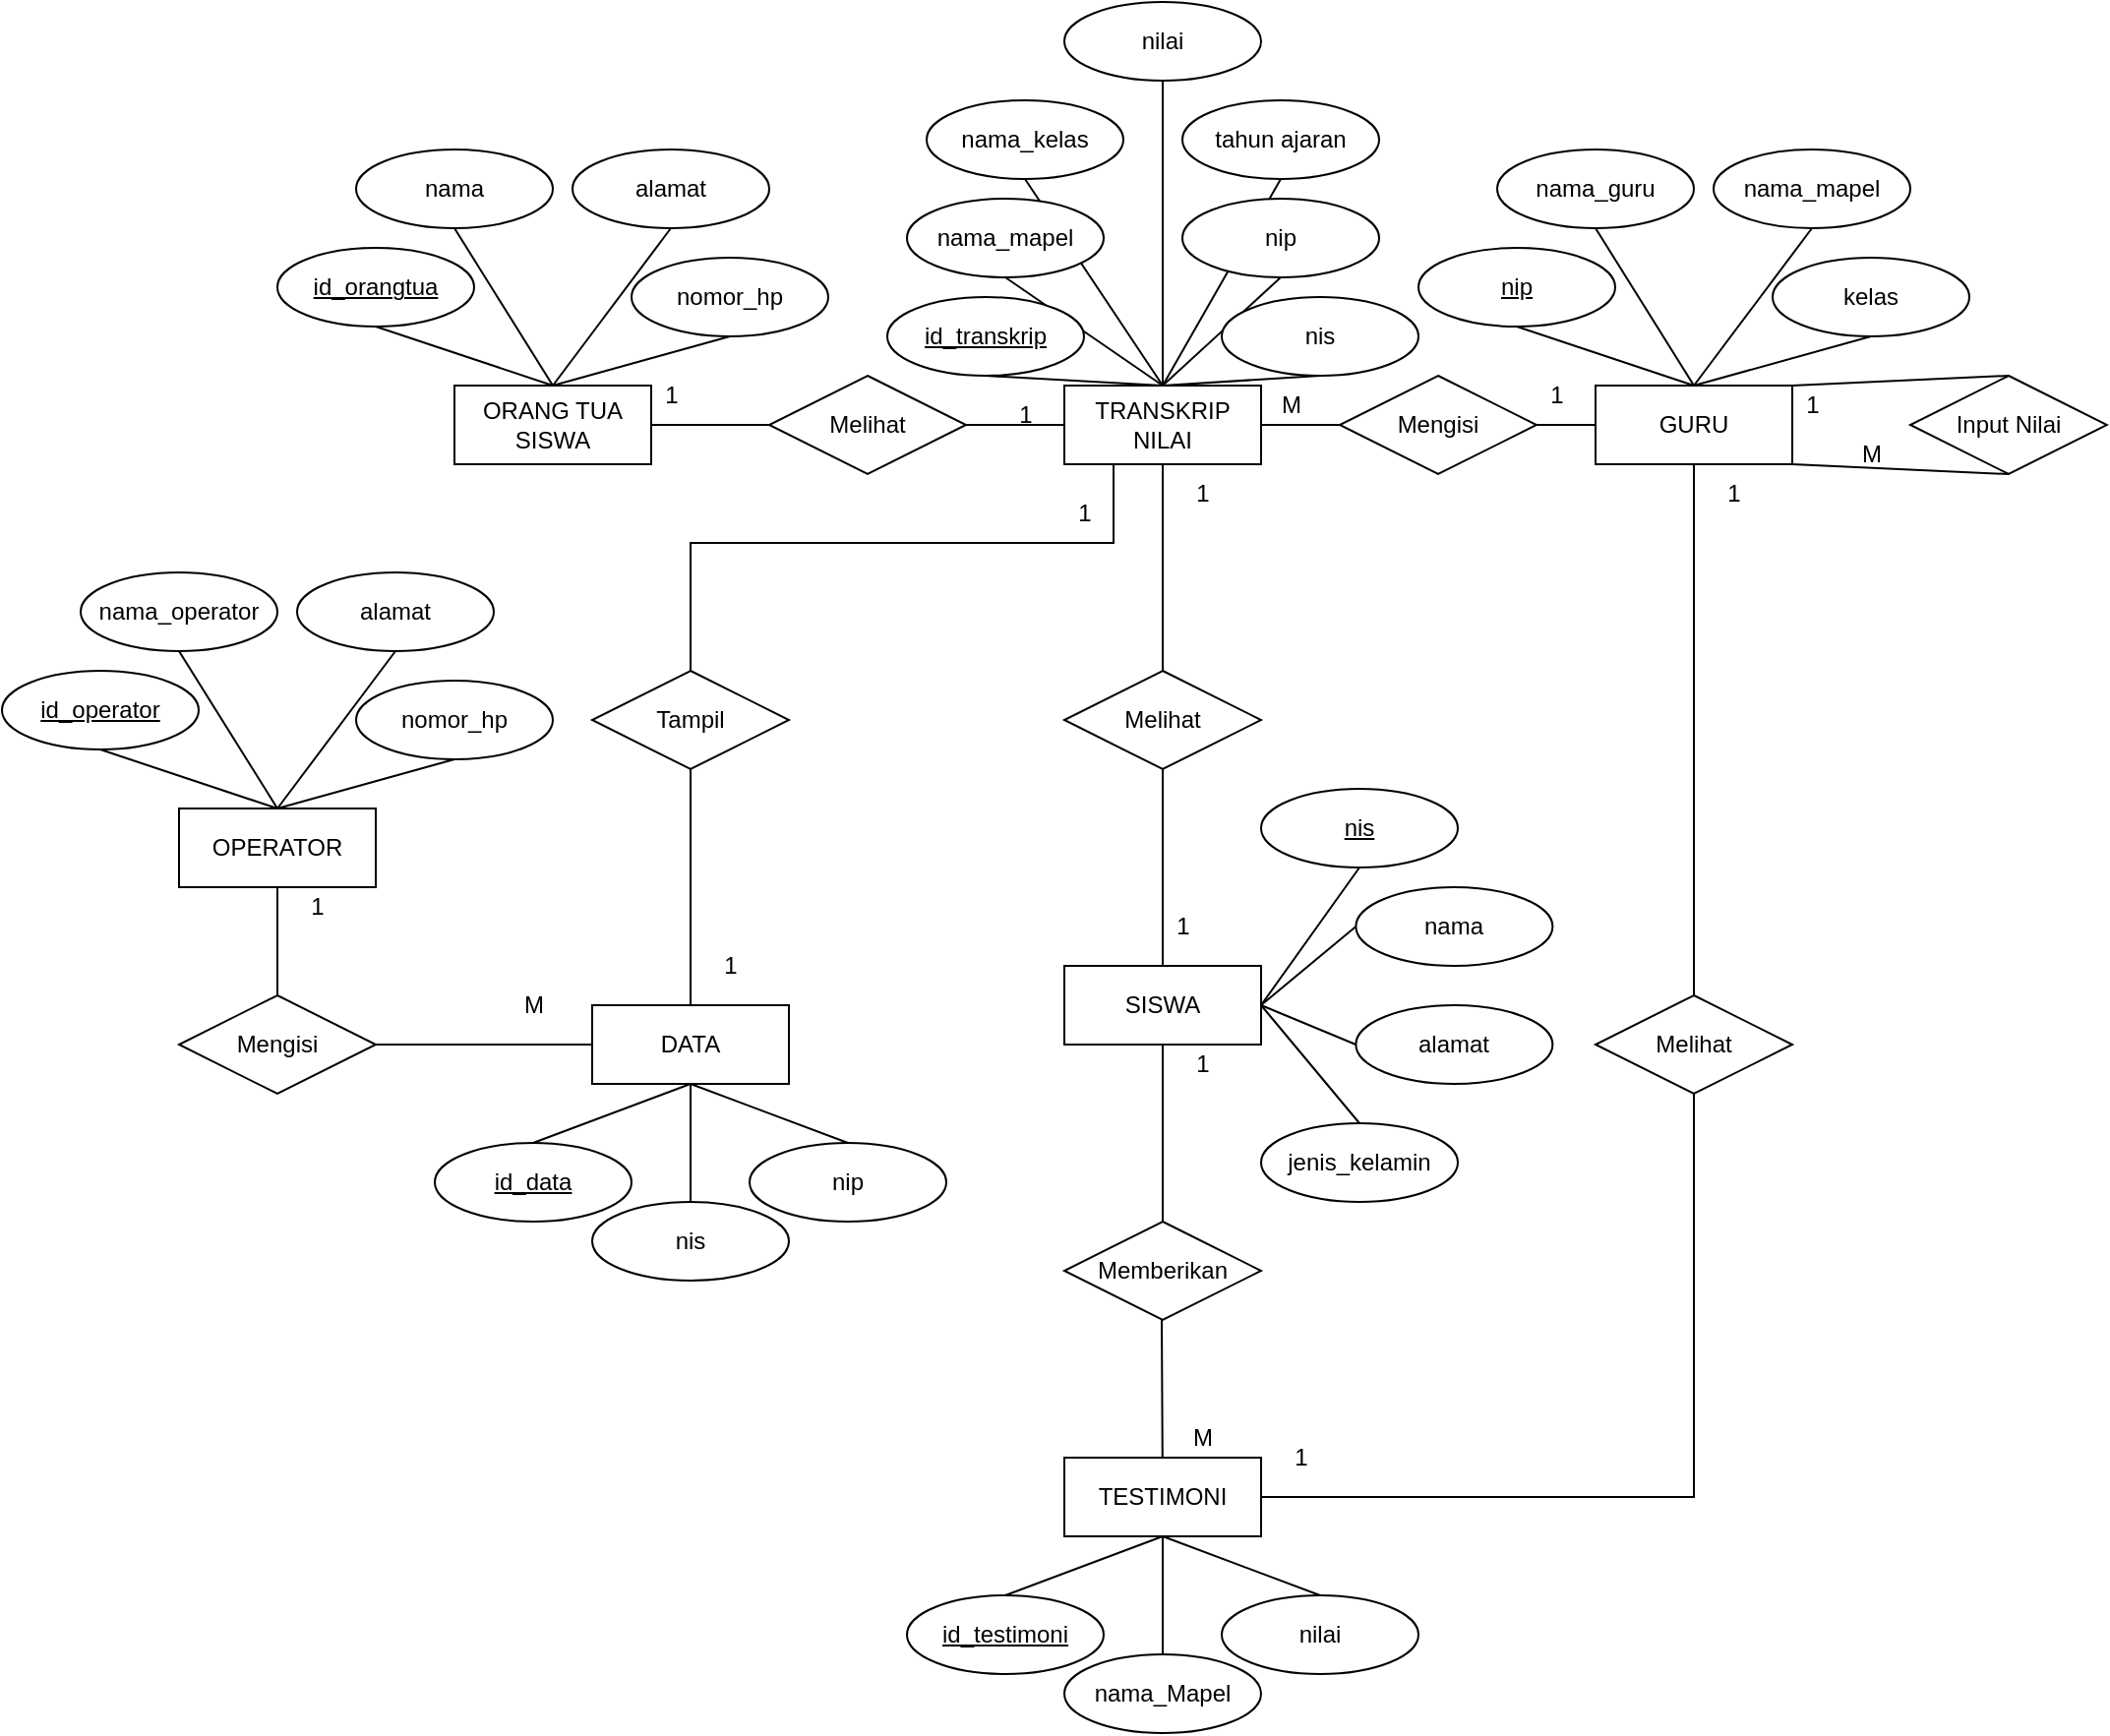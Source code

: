 <mxfile>
    <diagram id="TRvEC_6IXlooYM_nfzmd" name="Page-1">
        <mxGraphModel dx="586" dy="518" grid="1" gridSize="10" guides="1" tooltips="1" connect="1" arrows="1" fold="1" page="1" pageScale="1" pageWidth="850" pageHeight="1100" math="0" shadow="0">
            <root>
                <mxCell id="0"/>
                <mxCell id="1" parent="0"/>
                <mxCell id="2" value="" style="endArrow=none;html=1;exitX=0.5;exitY=0;exitDx=0;exitDy=0;entryX=0.5;entryY=1;entryDx=0;entryDy=0;fontStyle=1" edge="1" parent="1" target="58">
                    <mxGeometry width="50" height="50" relative="1" as="geometry">
                        <mxPoint x="640" y="405.0" as="sourcePoint"/>
                        <mxPoint x="700" y="325" as="targetPoint"/>
                    </mxGeometry>
                </mxCell>
                <mxCell id="3" value="" style="endArrow=none;html=1;exitX=0.5;exitY=0;exitDx=0;exitDy=0;entryX=0.5;entryY=1;entryDx=0;entryDy=0;fontStyle=1" edge="1" parent="1" target="57">
                    <mxGeometry width="50" height="50" relative="1" as="geometry">
                        <mxPoint x="640" y="405.0" as="sourcePoint"/>
                        <mxPoint x="700" y="325" as="targetPoint"/>
                    </mxGeometry>
                </mxCell>
                <mxCell id="4" value="" style="endArrow=none;html=1;entryX=0.5;entryY=1;entryDx=0;entryDy=0;exitX=0.5;exitY=0;exitDx=0;exitDy=0;fontStyle=1" edge="1" parent="1" source="6" target="62">
                    <mxGeometry width="50" height="50" relative="1" as="geometry">
                        <mxPoint x="640" y="403" as="sourcePoint"/>
                        <mxPoint x="810" y="322.5" as="targetPoint"/>
                    </mxGeometry>
                </mxCell>
                <mxCell id="5" value="" style="endArrow=none;html=1;exitX=0.5;exitY=0;exitDx=0;exitDy=0;entryX=0.5;entryY=1;entryDx=0;entryDy=0;fontStyle=1" edge="1" parent="1" target="63">
                    <mxGeometry width="50" height="50" relative="1" as="geometry">
                        <mxPoint x="640" y="405.0" as="sourcePoint"/>
                        <mxPoint x="700" y="325" as="targetPoint"/>
                    </mxGeometry>
                </mxCell>
                <mxCell id="6" value="TRANSKRIP NILAI" style="whiteSpace=wrap;html=1;align=center;" vertex="1" parent="1">
                    <mxGeometry x="590" y="405" width="100" height="40" as="geometry"/>
                </mxCell>
                <mxCell id="7" value="ORANG TUA SISWA" style="whiteSpace=wrap;html=1;align=center;" vertex="1" parent="1">
                    <mxGeometry x="280" y="405" width="100" height="40" as="geometry"/>
                </mxCell>
                <mxCell id="8" value="OPERATOR" style="whiteSpace=wrap;html=1;align=center;" vertex="1" parent="1">
                    <mxGeometry x="140" y="620" width="100" height="40" as="geometry"/>
                </mxCell>
                <mxCell id="9" value="GURU" style="whiteSpace=wrap;html=1;align=center;" vertex="1" parent="1">
                    <mxGeometry x="860" y="405" width="100" height="40" as="geometry"/>
                </mxCell>
                <mxCell id="10" value="DATA" style="whiteSpace=wrap;html=1;align=center;" vertex="1" parent="1">
                    <mxGeometry x="350" y="720" width="100" height="40" as="geometry"/>
                </mxCell>
                <mxCell id="11" value="SISWA" style="whiteSpace=wrap;html=1;align=center;" vertex="1" parent="1">
                    <mxGeometry x="590" y="700" width="100" height="40" as="geometry"/>
                </mxCell>
                <mxCell id="12" value="TESTIMONI" style="whiteSpace=wrap;html=1;align=center;" vertex="1" parent="1">
                    <mxGeometry x="590" y="950" width="100" height="40" as="geometry"/>
                </mxCell>
                <mxCell id="13" value="Melihat" style="shape=rhombus;perimeter=rhombusPerimeter;whiteSpace=wrap;html=1;align=center;" vertex="1" parent="1">
                    <mxGeometry x="860" y="715" width="100" height="50" as="geometry"/>
                </mxCell>
                <mxCell id="14" value="" style="endArrow=none;html=1;rounded=0;exitX=1;exitY=0.5;exitDx=0;exitDy=0;entryX=0.5;entryY=1;entryDx=0;entryDy=0;" edge="1" parent="1" source="12" target="13">
                    <mxGeometry relative="1" as="geometry">
                        <mxPoint x="700" y="810" as="sourcePoint"/>
                        <mxPoint x="860" y="810" as="targetPoint"/>
                        <Array as="points">
                            <mxPoint x="910" y="970"/>
                        </Array>
                    </mxGeometry>
                </mxCell>
                <mxCell id="15" value="" style="endArrow=none;html=1;rounded=0;entryX=0.5;entryY=1;entryDx=0;entryDy=0;exitX=0.5;exitY=0;exitDx=0;exitDy=0;" edge="1" parent="1" source="13" target="9">
                    <mxGeometry relative="1" as="geometry">
                        <mxPoint x="910" y="710" as="sourcePoint"/>
                        <mxPoint x="860" y="810" as="targetPoint"/>
                        <Array as="points"/>
                    </mxGeometry>
                </mxCell>
                <mxCell id="16" value="Memberikan" style="shape=rhombus;perimeter=rhombusPerimeter;whiteSpace=wrap;html=1;align=center;" vertex="1" parent="1">
                    <mxGeometry x="590" y="830" width="100" height="50" as="geometry"/>
                </mxCell>
                <mxCell id="17" value="" style="endArrow=none;html=1;rounded=0;exitX=0.5;exitY=1;exitDx=0;exitDy=0;entryX=0.5;entryY=0;entryDx=0;entryDy=0;" edge="1" parent="1" source="11" target="16">
                    <mxGeometry relative="1" as="geometry">
                        <mxPoint x="680" y="710" as="sourcePoint"/>
                        <mxPoint x="840" y="710" as="targetPoint"/>
                    </mxGeometry>
                </mxCell>
                <mxCell id="18" value="" style="endArrow=none;html=1;rounded=0;exitX=0.5;exitY=1;exitDx=0;exitDy=0;" edge="1" parent="1" target="12">
                    <mxGeometry relative="1" as="geometry">
                        <mxPoint x="639.5" y="880" as="sourcePoint"/>
                        <mxPoint x="639" y="900" as="targetPoint"/>
                    </mxGeometry>
                </mxCell>
                <mxCell id="19" value="Melihat" style="shape=rhombus;perimeter=rhombusPerimeter;whiteSpace=wrap;html=1;align=center;" vertex="1" parent="1">
                    <mxGeometry x="590" y="550" width="100" height="50" as="geometry"/>
                </mxCell>
                <mxCell id="20" value="Tampil" style="shape=rhombus;perimeter=rhombusPerimeter;whiteSpace=wrap;html=1;align=center;" vertex="1" parent="1">
                    <mxGeometry x="350" y="550" width="100" height="50" as="geometry"/>
                </mxCell>
                <mxCell id="21" value="Mengisi" style="shape=rhombus;perimeter=rhombusPerimeter;whiteSpace=wrap;html=1;align=center;" vertex="1" parent="1">
                    <mxGeometry x="140" y="715" width="100" height="50" as="geometry"/>
                </mxCell>
                <mxCell id="22" value="Melihat" style="shape=rhombus;perimeter=rhombusPerimeter;whiteSpace=wrap;html=1;align=center;" vertex="1" parent="1">
                    <mxGeometry x="440" y="400" width="100" height="50" as="geometry"/>
                </mxCell>
                <mxCell id="23" value="Mengisi" style="shape=rhombus;perimeter=rhombusPerimeter;whiteSpace=wrap;html=1;align=center;" vertex="1" parent="1">
                    <mxGeometry x="730" y="400" width="100" height="50" as="geometry"/>
                </mxCell>
                <mxCell id="24" value="" style="endArrow=none;html=1;rounded=0;exitX=0.5;exitY=1;exitDx=0;exitDy=0;entryX=0.5;entryY=0;entryDx=0;entryDy=0;" edge="1" parent="1" source="8" target="21">
                    <mxGeometry relative="1" as="geometry">
                        <mxPoint x="310" y="650" as="sourcePoint"/>
                        <mxPoint x="470" y="650" as="targetPoint"/>
                    </mxGeometry>
                </mxCell>
                <mxCell id="25" value="" style="endArrow=none;html=1;rounded=0;exitX=0;exitY=0.5;exitDx=0;exitDy=0;entryX=1;entryY=0.5;entryDx=0;entryDy=0;" edge="1" parent="1" source="10" target="21">
                    <mxGeometry relative="1" as="geometry">
                        <mxPoint x="220" y="650" as="sourcePoint"/>
                        <mxPoint x="380" y="650" as="targetPoint"/>
                    </mxGeometry>
                </mxCell>
                <mxCell id="26" value="" style="endArrow=none;html=1;rounded=0;exitX=0.5;exitY=1;exitDx=0;exitDy=0;entryX=0.5;entryY=0;entryDx=0;entryDy=0;" edge="1" parent="1" source="20" target="10">
                    <mxGeometry relative="1" as="geometry">
                        <mxPoint x="220" y="650" as="sourcePoint"/>
                        <mxPoint x="360" y="710" as="targetPoint"/>
                        <Array as="points">
                            <mxPoint x="400" y="690"/>
                        </Array>
                    </mxGeometry>
                </mxCell>
                <mxCell id="27" value="" style="endArrow=none;html=1;rounded=0;exitX=0.5;exitY=0;exitDx=0;exitDy=0;entryX=0.25;entryY=1;entryDx=0;entryDy=0;" edge="1" parent="1" source="20" target="6">
                    <mxGeometry relative="1" as="geometry">
                        <mxPoint x="220" y="545" as="sourcePoint"/>
                        <mxPoint x="380" y="545" as="targetPoint"/>
                        <Array as="points">
                            <mxPoint x="400" y="485"/>
                            <mxPoint x="615" y="485"/>
                        </Array>
                    </mxGeometry>
                </mxCell>
                <mxCell id="28" value="" style="endArrow=none;html=1;rounded=0;exitX=0.5;exitY=0;exitDx=0;exitDy=0;" edge="1" parent="1" source="11" target="19">
                    <mxGeometry relative="1" as="geometry">
                        <mxPoint x="620" y="690" as="sourcePoint"/>
                        <mxPoint x="840" y="710" as="targetPoint"/>
                    </mxGeometry>
                </mxCell>
                <mxCell id="29" value="" style="endArrow=none;html=1;rounded=0;entryX=0.5;entryY=0;entryDx=0;entryDy=0;" edge="1" parent="1" source="6" target="19">
                    <mxGeometry relative="1" as="geometry">
                        <mxPoint x="620" y="585" as="sourcePoint"/>
                        <mxPoint x="840" y="605" as="targetPoint"/>
                    </mxGeometry>
                </mxCell>
                <mxCell id="30" value="" style="endArrow=none;html=1;rounded=0;entryX=1;entryY=0.5;entryDx=0;entryDy=0;exitX=0;exitY=0.5;exitDx=0;exitDy=0;" edge="1" parent="1" source="6" target="22">
                    <mxGeometry relative="1" as="geometry">
                        <mxPoint x="540" y="385" as="sourcePoint"/>
                        <mxPoint x="840" y="605" as="targetPoint"/>
                    </mxGeometry>
                </mxCell>
                <mxCell id="31" value="" style="endArrow=none;html=1;rounded=0;exitX=1;exitY=0.5;exitDx=0;exitDy=0;entryX=0;entryY=0.5;entryDx=0;entryDy=0;" edge="1" parent="1" source="7" target="22">
                    <mxGeometry relative="1" as="geometry">
                        <mxPoint x="620" y="585" as="sourcePoint"/>
                        <mxPoint x="420" y="405" as="targetPoint"/>
                    </mxGeometry>
                </mxCell>
                <mxCell id="32" value="" style="endArrow=none;html=1;rounded=0;entryX=0;entryY=0.5;entryDx=0;entryDy=0;exitX=1;exitY=0.5;exitDx=0;exitDy=0;" edge="1" parent="1" source="6" target="23">
                    <mxGeometry relative="1" as="geometry">
                        <mxPoint x="690" y="365" as="sourcePoint"/>
                        <mxPoint x="840" y="605" as="targetPoint"/>
                    </mxGeometry>
                </mxCell>
                <mxCell id="33" value="" style="endArrow=none;html=1;rounded=0;exitX=0;exitY=0.5;exitDx=0;exitDy=0;entryX=1;entryY=0.5;entryDx=0;entryDy=0;" edge="1" parent="1" source="9" target="23">
                    <mxGeometry relative="1" as="geometry">
                        <mxPoint x="690" y="425" as="sourcePoint"/>
                        <mxPoint x="790" y="365" as="targetPoint"/>
                    </mxGeometry>
                </mxCell>
                <mxCell id="34" value="&lt;u&gt;id_operator&lt;/u&gt;" style="ellipse;whiteSpace=wrap;html=1;align=center;" vertex="1" parent="1">
                    <mxGeometry x="50" y="550" width="100" height="40" as="geometry"/>
                </mxCell>
                <mxCell id="35" value="nama_operator" style="ellipse;whiteSpace=wrap;html=1;align=center;fontStyle=0" vertex="1" parent="1">
                    <mxGeometry x="90" y="500" width="100" height="40" as="geometry"/>
                </mxCell>
                <mxCell id="36" value="alamat" style="ellipse;whiteSpace=wrap;html=1;align=center;fontStyle=0" vertex="1" parent="1">
                    <mxGeometry x="200" y="500" width="100" height="40" as="geometry"/>
                </mxCell>
                <mxCell id="37" value="nomor_hp" style="ellipse;whiteSpace=wrap;html=1;align=center;fontStyle=0" vertex="1" parent="1">
                    <mxGeometry x="230" y="555" width="100" height="40" as="geometry"/>
                </mxCell>
                <mxCell id="38" value="" style="endArrow=none;html=1;exitX=0.5;exitY=0;exitDx=0;exitDy=0;entryX=0.5;entryY=1;entryDx=0;entryDy=0;" edge="1" parent="1" source="8" target="34">
                    <mxGeometry width="50" height="50" relative="1" as="geometry">
                        <mxPoint x="200" y="590" as="sourcePoint"/>
                        <mxPoint x="250" y="540" as="targetPoint"/>
                    </mxGeometry>
                </mxCell>
                <mxCell id="39" value="" style="endArrow=none;html=1;exitX=0.5;exitY=0;exitDx=0;exitDy=0;entryX=0.5;entryY=1;entryDx=0;entryDy=0;" edge="1" parent="1" source="8" target="36">
                    <mxGeometry width="50" height="50" relative="1" as="geometry">
                        <mxPoint x="200" y="590" as="sourcePoint"/>
                        <mxPoint x="250" y="540" as="targetPoint"/>
                    </mxGeometry>
                </mxCell>
                <mxCell id="40" value="" style="endArrow=none;html=1;exitX=0.5;exitY=0;exitDx=0;exitDy=0;entryX=0.5;entryY=1;entryDx=0;entryDy=0;" edge="1" parent="1" source="8" target="35">
                    <mxGeometry width="50" height="50" relative="1" as="geometry">
                        <mxPoint x="200" y="590" as="sourcePoint"/>
                        <mxPoint x="250" y="540" as="targetPoint"/>
                    </mxGeometry>
                </mxCell>
                <mxCell id="41" value="" style="endArrow=none;html=1;exitX=0.5;exitY=0;exitDx=0;exitDy=0;entryX=0.5;entryY=1;entryDx=0;entryDy=0;" edge="1" parent="1" source="8" target="37">
                    <mxGeometry width="50" height="50" relative="1" as="geometry">
                        <mxPoint x="200" y="590" as="sourcePoint"/>
                        <mxPoint x="250" y="540" as="targetPoint"/>
                    </mxGeometry>
                </mxCell>
                <mxCell id="42" value="&lt;u&gt;id_data&lt;/u&gt;" style="ellipse;whiteSpace=wrap;html=1;align=center;" vertex="1" parent="1">
                    <mxGeometry x="270" y="790" width="100" height="40" as="geometry"/>
                </mxCell>
                <mxCell id="43" value="nis" style="ellipse;whiteSpace=wrap;html=1;align=center;fontStyle=0" vertex="1" parent="1">
                    <mxGeometry x="350" y="820" width="100" height="40" as="geometry"/>
                </mxCell>
                <mxCell id="44" value="nip" style="ellipse;whiteSpace=wrap;html=1;align=center;fontStyle=0" vertex="1" parent="1">
                    <mxGeometry x="430" y="790" width="100" height="40" as="geometry"/>
                </mxCell>
                <mxCell id="45" value="" style="endArrow=none;html=1;entryX=0.5;entryY=0;entryDx=0;entryDy=0;exitX=0.5;exitY=1;exitDx=0;exitDy=0;" edge="1" parent="1" source="10" target="43">
                    <mxGeometry width="50" height="50" relative="1" as="geometry">
                        <mxPoint x="430" y="740" as="sourcePoint"/>
                        <mxPoint x="480" y="690" as="targetPoint"/>
                    </mxGeometry>
                </mxCell>
                <mxCell id="46" value="" style="endArrow=none;html=1;entryX=0.5;entryY=0;entryDx=0;entryDy=0;exitX=0.5;exitY=1;exitDx=0;exitDy=0;" edge="1" parent="1" source="10" target="42">
                    <mxGeometry width="50" height="50" relative="1" as="geometry">
                        <mxPoint x="430" y="740" as="sourcePoint"/>
                        <mxPoint x="480" y="690" as="targetPoint"/>
                    </mxGeometry>
                </mxCell>
                <mxCell id="47" value="" style="endArrow=none;html=1;entryX=0.5;entryY=0;entryDx=0;entryDy=0;exitX=0.5;exitY=1;exitDx=0;exitDy=0;" edge="1" parent="1" source="10" target="44">
                    <mxGeometry width="50" height="50" relative="1" as="geometry">
                        <mxPoint x="430" y="740" as="sourcePoint"/>
                        <mxPoint x="480" y="690" as="targetPoint"/>
                    </mxGeometry>
                </mxCell>
                <mxCell id="48" value="&lt;u&gt;id_orangtua&lt;/u&gt;" style="ellipse;whiteSpace=wrap;html=1;align=center;" vertex="1" parent="1">
                    <mxGeometry x="190" y="335" width="100" height="40" as="geometry"/>
                </mxCell>
                <mxCell id="49" value="nama" style="ellipse;whiteSpace=wrap;html=1;align=center;fontStyle=0" vertex="1" parent="1">
                    <mxGeometry x="230" y="285" width="100" height="40" as="geometry"/>
                </mxCell>
                <mxCell id="50" value="alamat" style="ellipse;whiteSpace=wrap;html=1;align=center;fontStyle=0" vertex="1" parent="1">
                    <mxGeometry x="340" y="285" width="100" height="40" as="geometry"/>
                </mxCell>
                <mxCell id="51" value="nomor_hp" style="ellipse;whiteSpace=wrap;html=1;align=center;fontStyle=0" vertex="1" parent="1">
                    <mxGeometry x="370" y="340" width="100" height="40" as="geometry"/>
                </mxCell>
                <mxCell id="52" value="" style="endArrow=none;html=1;exitX=0.5;exitY=0;exitDx=0;exitDy=0;entryX=0.5;entryY=1;entryDx=0;entryDy=0;" edge="1" parent="1" target="48">
                    <mxGeometry width="50" height="50" relative="1" as="geometry">
                        <mxPoint x="330" y="405.0" as="sourcePoint"/>
                        <mxPoint x="390" y="325" as="targetPoint"/>
                    </mxGeometry>
                </mxCell>
                <mxCell id="53" value="" style="endArrow=none;html=1;exitX=0.5;exitY=0;exitDx=0;exitDy=0;entryX=0.5;entryY=1;entryDx=0;entryDy=0;" edge="1" parent="1" target="50">
                    <mxGeometry width="50" height="50" relative="1" as="geometry">
                        <mxPoint x="330" y="405.0" as="sourcePoint"/>
                        <mxPoint x="390" y="325" as="targetPoint"/>
                    </mxGeometry>
                </mxCell>
                <mxCell id="54" value="" style="endArrow=none;html=1;exitX=0.5;exitY=0;exitDx=0;exitDy=0;entryX=0.5;entryY=1;entryDx=0;entryDy=0;" edge="1" parent="1" target="49">
                    <mxGeometry width="50" height="50" relative="1" as="geometry">
                        <mxPoint x="330" y="405.0" as="sourcePoint"/>
                        <mxPoint x="390" y="325" as="targetPoint"/>
                    </mxGeometry>
                </mxCell>
                <mxCell id="55" value="" style="endArrow=none;html=1;exitX=0.5;exitY=0;exitDx=0;exitDy=0;entryX=0.5;entryY=1;entryDx=0;entryDy=0;" edge="1" parent="1" target="51">
                    <mxGeometry width="50" height="50" relative="1" as="geometry">
                        <mxPoint x="330" y="405.0" as="sourcePoint"/>
                        <mxPoint x="390" y="325" as="targetPoint"/>
                    </mxGeometry>
                </mxCell>
                <mxCell id="56" value="&lt;u&gt;id_transkrip&lt;/u&gt;" style="ellipse;whiteSpace=wrap;html=1;align=center;" vertex="1" parent="1">
                    <mxGeometry x="500" y="360" width="100" height="40" as="geometry"/>
                </mxCell>
                <mxCell id="57" value="nama_mapel" style="ellipse;whiteSpace=wrap;html=1;align=center;fontStyle=0" vertex="1" parent="1">
                    <mxGeometry x="510" y="310" width="100" height="40" as="geometry"/>
                </mxCell>
                <mxCell id="58" value="nama_kelas" style="ellipse;whiteSpace=wrap;html=1;align=center;fontStyle=0" vertex="1" parent="1">
                    <mxGeometry x="520" y="260" width="100" height="40" as="geometry"/>
                </mxCell>
                <mxCell id="59" value="nis" style="ellipse;whiteSpace=wrap;html=1;align=center;fontStyle=0" vertex="1" parent="1">
                    <mxGeometry x="670" y="360" width="100" height="40" as="geometry"/>
                </mxCell>
                <mxCell id="60" value="" style="endArrow=none;html=1;exitX=0.5;exitY=0;exitDx=0;exitDy=0;entryX=0.5;entryY=1;entryDx=0;entryDy=0;" edge="1" parent="1" target="56">
                    <mxGeometry width="50" height="50" relative="1" as="geometry">
                        <mxPoint x="640" y="405.0" as="sourcePoint"/>
                        <mxPoint x="700" y="325" as="targetPoint"/>
                    </mxGeometry>
                </mxCell>
                <mxCell id="61" value="" style="endArrow=none;html=1;exitX=0.5;exitY=0;exitDx=0;exitDy=0;entryX=0.5;entryY=1;entryDx=0;entryDy=0;" edge="1" parent="1" target="59">
                    <mxGeometry width="50" height="50" relative="1" as="geometry">
                        <mxPoint x="640" y="405.0" as="sourcePoint"/>
                        <mxPoint x="700" y="325" as="targetPoint"/>
                    </mxGeometry>
                </mxCell>
                <mxCell id="62" value="nip" style="ellipse;whiteSpace=wrap;html=1;align=center;fontStyle=0" vertex="1" parent="1">
                    <mxGeometry x="650" y="310" width="100" height="40" as="geometry"/>
                </mxCell>
                <mxCell id="63" value="tahun ajaran" style="ellipse;whiteSpace=wrap;html=1;align=center;fontStyle=0" vertex="1" parent="1">
                    <mxGeometry x="650" y="260" width="100" height="40" as="geometry"/>
                </mxCell>
                <mxCell id="64" value="nilai" style="ellipse;whiteSpace=wrap;html=1;align=center;fontStyle=0" vertex="1" parent="1">
                    <mxGeometry x="590" y="210" width="100" height="40" as="geometry"/>
                </mxCell>
                <mxCell id="65" value="" style="endArrow=none;html=1;exitX=0.5;exitY=0;exitDx=0;exitDy=0;entryX=0.5;entryY=1;entryDx=0;entryDy=0;fontStyle=1" edge="1" parent="1" target="64">
                    <mxGeometry width="50" height="50" relative="1" as="geometry">
                        <mxPoint x="640" y="405.0" as="sourcePoint"/>
                        <mxPoint x="700" y="325" as="targetPoint"/>
                    </mxGeometry>
                </mxCell>
                <mxCell id="66" value="&lt;u&gt;nip&lt;/u&gt;" style="ellipse;whiteSpace=wrap;html=1;align=center;" vertex="1" parent="1">
                    <mxGeometry x="770" y="335" width="100" height="40" as="geometry"/>
                </mxCell>
                <mxCell id="67" value="nama_guru" style="ellipse;whiteSpace=wrap;html=1;align=center;fontStyle=0" vertex="1" parent="1">
                    <mxGeometry x="810" y="285" width="100" height="40" as="geometry"/>
                </mxCell>
                <mxCell id="68" value="nama_mapel" style="ellipse;whiteSpace=wrap;html=1;align=center;fontStyle=0" vertex="1" parent="1">
                    <mxGeometry x="920" y="285" width="100" height="40" as="geometry"/>
                </mxCell>
                <mxCell id="69" value="kelas" style="ellipse;whiteSpace=wrap;html=1;align=center;fontStyle=0" vertex="1" parent="1">
                    <mxGeometry x="950" y="340" width="100" height="40" as="geometry"/>
                </mxCell>
                <mxCell id="70" value="" style="endArrow=none;html=1;exitX=0.5;exitY=0;exitDx=0;exitDy=0;entryX=0.5;entryY=1;entryDx=0;entryDy=0;" edge="1" parent="1" target="66">
                    <mxGeometry width="50" height="50" relative="1" as="geometry">
                        <mxPoint x="910" y="405.0" as="sourcePoint"/>
                        <mxPoint x="970" y="325" as="targetPoint"/>
                    </mxGeometry>
                </mxCell>
                <mxCell id="71" value="" style="endArrow=none;html=1;exitX=0.5;exitY=0;exitDx=0;exitDy=0;entryX=0.5;entryY=1;entryDx=0;entryDy=0;" edge="1" parent="1" target="68">
                    <mxGeometry width="50" height="50" relative="1" as="geometry">
                        <mxPoint x="910" y="405.0" as="sourcePoint"/>
                        <mxPoint x="970" y="325" as="targetPoint"/>
                    </mxGeometry>
                </mxCell>
                <mxCell id="72" value="" style="endArrow=none;html=1;exitX=0.5;exitY=0;exitDx=0;exitDy=0;entryX=0.5;entryY=1;entryDx=0;entryDy=0;" edge="1" parent="1" target="67">
                    <mxGeometry width="50" height="50" relative="1" as="geometry">
                        <mxPoint x="910" y="405.0" as="sourcePoint"/>
                        <mxPoint x="970" y="325" as="targetPoint"/>
                    </mxGeometry>
                </mxCell>
                <mxCell id="73" value="" style="endArrow=none;html=1;exitX=0.5;exitY=0;exitDx=0;exitDy=0;entryX=0.5;entryY=1;entryDx=0;entryDy=0;" edge="1" parent="1" target="69">
                    <mxGeometry width="50" height="50" relative="1" as="geometry">
                        <mxPoint x="910" y="405.0" as="sourcePoint"/>
                        <mxPoint x="970" y="325" as="targetPoint"/>
                    </mxGeometry>
                </mxCell>
                <mxCell id="74" value="Input Nilai" style="shape=rhombus;perimeter=rhombusPerimeter;whiteSpace=wrap;html=1;align=center;" vertex="1" parent="1">
                    <mxGeometry x="1020" y="400" width="100" height="50" as="geometry"/>
                </mxCell>
                <mxCell id="75" value="" style="endArrow=none;html=1;entryX=0.5;entryY=0;entryDx=0;entryDy=0;" edge="1" parent="1" target="74">
                    <mxGeometry width="50" height="50" relative="1" as="geometry">
                        <mxPoint x="960" y="405.0" as="sourcePoint"/>
                        <mxPoint x="970" y="325" as="targetPoint"/>
                    </mxGeometry>
                </mxCell>
                <mxCell id="76" value="" style="endArrow=none;html=1;entryX=0.5;entryY=1;entryDx=0;entryDy=0;exitX=1;exitY=1;exitDx=0;exitDy=0;" edge="1" parent="1" source="9" target="74">
                    <mxGeometry width="50" height="50" relative="1" as="geometry">
                        <mxPoint x="960" y="405" as="sourcePoint"/>
                        <mxPoint x="970" y="325" as="targetPoint"/>
                    </mxGeometry>
                </mxCell>
                <mxCell id="77" value="&lt;u&gt;id_testimoni&lt;/u&gt;" style="ellipse;whiteSpace=wrap;html=1;align=center;" vertex="1" parent="1">
                    <mxGeometry x="510" y="1020" width="100" height="40" as="geometry"/>
                </mxCell>
                <mxCell id="78" value="nama_Mapel" style="ellipse;whiteSpace=wrap;html=1;align=center;fontStyle=0" vertex="1" parent="1">
                    <mxGeometry x="590" y="1050" width="100" height="40" as="geometry"/>
                </mxCell>
                <mxCell id="79" value="nilai" style="ellipse;whiteSpace=wrap;html=1;align=center;fontStyle=0" vertex="1" parent="1">
                    <mxGeometry x="670" y="1020" width="100" height="40" as="geometry"/>
                </mxCell>
                <mxCell id="80" value="" style="endArrow=none;html=1;entryX=0.5;entryY=0;entryDx=0;entryDy=0;exitX=0.5;exitY=1;exitDx=0;exitDy=0;" edge="1" parent="1" target="78">
                    <mxGeometry width="50" height="50" relative="1" as="geometry">
                        <mxPoint x="640" y="990" as="sourcePoint"/>
                        <mxPoint x="720" y="920" as="targetPoint"/>
                    </mxGeometry>
                </mxCell>
                <mxCell id="81" value="" style="endArrow=none;html=1;entryX=0.5;entryY=0;entryDx=0;entryDy=0;exitX=0.5;exitY=1;exitDx=0;exitDy=0;" edge="1" parent="1" target="77">
                    <mxGeometry width="50" height="50" relative="1" as="geometry">
                        <mxPoint x="640" y="990" as="sourcePoint"/>
                        <mxPoint x="720" y="920" as="targetPoint"/>
                    </mxGeometry>
                </mxCell>
                <mxCell id="82" value="" style="endArrow=none;html=1;entryX=0.5;entryY=0;entryDx=0;entryDy=0;exitX=0.5;exitY=1;exitDx=0;exitDy=0;" edge="1" parent="1" target="79">
                    <mxGeometry width="50" height="50" relative="1" as="geometry">
                        <mxPoint x="640" y="990" as="sourcePoint"/>
                        <mxPoint x="720" y="920" as="targetPoint"/>
                    </mxGeometry>
                </mxCell>
                <mxCell id="83" value="alamat" style="ellipse;whiteSpace=wrap;html=1;align=center;fontStyle=0" vertex="1" parent="1">
                    <mxGeometry x="738.19" y="720" width="100" height="40" as="geometry"/>
                </mxCell>
                <mxCell id="84" value="&lt;u&gt;nis&lt;/u&gt;" style="ellipse;whiteSpace=wrap;html=1;align=center;" vertex="1" parent="1">
                    <mxGeometry x="690" y="610" width="100" height="40" as="geometry"/>
                </mxCell>
                <mxCell id="85" value="jenis_kelamin" style="ellipse;whiteSpace=wrap;html=1;align=center;fontStyle=0" vertex="1" parent="1">
                    <mxGeometry x="690" y="780" width="100" height="40" as="geometry"/>
                </mxCell>
                <mxCell id="86" value="nama" style="ellipse;whiteSpace=wrap;html=1;align=center;fontStyle=0" vertex="1" parent="1">
                    <mxGeometry x="738.19" y="660" width="100" height="40" as="geometry"/>
                </mxCell>
                <mxCell id="87" value="" style="endArrow=none;html=1;exitX=1;exitY=0.5;exitDx=0;exitDy=0;entryX=0.5;entryY=1;entryDx=0;entryDy=0;fontStyle=1" edge="1" parent="1" source="11" target="84">
                    <mxGeometry width="50" height="50" relative="1" as="geometry">
                        <mxPoint x="690" y="725" as="sourcePoint"/>
                        <mxPoint x="750" y="620" as="targetPoint"/>
                    </mxGeometry>
                </mxCell>
                <mxCell id="88" value="" style="endArrow=none;html=1;exitX=1;exitY=0.5;exitDx=0;exitDy=0;entryX=0;entryY=0.5;entryDx=0;entryDy=0;fontStyle=1" edge="1" parent="1" source="11" target="86">
                    <mxGeometry width="50" height="50" relative="1" as="geometry">
                        <mxPoint x="690" y="725" as="sourcePoint"/>
                        <mxPoint x="750" y="620" as="targetPoint"/>
                    </mxGeometry>
                </mxCell>
                <mxCell id="89" value="" style="endArrow=none;html=1;exitX=1;exitY=0.5;exitDx=0;exitDy=0;entryX=0;entryY=0.5;entryDx=0;entryDy=0;fontStyle=1" edge="1" parent="1" source="11" target="83">
                    <mxGeometry width="50" height="50" relative="1" as="geometry">
                        <mxPoint x="690" y="725" as="sourcePoint"/>
                        <mxPoint x="750" y="620" as="targetPoint"/>
                    </mxGeometry>
                </mxCell>
                <mxCell id="90" value="" style="endArrow=none;html=1;exitX=1;exitY=0.5;exitDx=0;exitDy=0;entryX=0.5;entryY=0;entryDx=0;entryDy=0;fontStyle=1" edge="1" parent="1" source="11" target="85">
                    <mxGeometry width="50" height="50" relative="1" as="geometry">
                        <mxPoint x="690" y="725" as="sourcePoint"/>
                        <mxPoint x="750" y="620" as="targetPoint"/>
                    </mxGeometry>
                </mxCell>
                <mxCell id="91" value="1" style="text;html=1;align=center;verticalAlign=middle;resizable=0;points=[];autosize=1;strokeColor=none;" vertex="1" parent="1">
                    <mxGeometry x="380" y="400" width="20" height="20" as="geometry"/>
                </mxCell>
                <mxCell id="92" value="1" style="text;html=1;align=center;verticalAlign=middle;resizable=0;points=[];autosize=1;strokeColor=none;" vertex="1" parent="1">
                    <mxGeometry x="560" y="410" width="20" height="20" as="geometry"/>
                </mxCell>
                <mxCell id="93" value="1" style="text;html=1;align=center;verticalAlign=middle;resizable=0;points=[];autosize=1;strokeColor=none;" vertex="1" parent="1">
                    <mxGeometry x="590" y="460" width="20" height="20" as="geometry"/>
                </mxCell>
                <mxCell id="94" value="1" style="text;html=1;align=center;verticalAlign=middle;resizable=0;points=[];autosize=1;strokeColor=none;" vertex="1" parent="1">
                    <mxGeometry x="650" y="450" width="20" height="20" as="geometry"/>
                </mxCell>
                <mxCell id="95" value="M" style="text;html=1;align=center;verticalAlign=middle;resizable=0;points=[];autosize=1;strokeColor=none;" vertex="1" parent="1">
                    <mxGeometry x="690" y="405" width="30" height="20" as="geometry"/>
                </mxCell>
                <mxCell id="96" value="1" style="text;html=1;align=center;verticalAlign=middle;resizable=0;points=[];autosize=1;strokeColor=none;" vertex="1" parent="1">
                    <mxGeometry x="830" y="400" width="20" height="20" as="geometry"/>
                </mxCell>
                <mxCell id="97" value="M" style="text;html=1;align=center;verticalAlign=middle;resizable=0;points=[];autosize=1;strokeColor=none;" vertex="1" parent="1">
                    <mxGeometry x="985" y="430" width="30" height="20" as="geometry"/>
                </mxCell>
                <mxCell id="98" value="1" style="text;html=1;align=center;verticalAlign=middle;resizable=0;points=[];autosize=1;strokeColor=none;" vertex="1" parent="1">
                    <mxGeometry x="960" y="405" width="20" height="20" as="geometry"/>
                </mxCell>
                <mxCell id="99" value="1" style="text;html=1;align=center;verticalAlign=middle;resizable=0;points=[];autosize=1;strokeColor=none;" vertex="1" parent="1">
                    <mxGeometry x="640" y="670" width="20" height="20" as="geometry"/>
                </mxCell>
                <mxCell id="100" value="1" style="text;html=1;align=center;verticalAlign=middle;resizable=0;points=[];autosize=1;strokeColor=none;" vertex="1" parent="1">
                    <mxGeometry x="650" y="740" width="20" height="20" as="geometry"/>
                </mxCell>
                <mxCell id="101" value="M" style="text;html=1;align=center;verticalAlign=middle;resizable=0;points=[];autosize=1;strokeColor=none;" vertex="1" parent="1">
                    <mxGeometry x="645" y="930" width="30" height="20" as="geometry"/>
                </mxCell>
                <mxCell id="102" value="1" style="text;html=1;align=center;verticalAlign=middle;resizable=0;points=[];autosize=1;strokeColor=none;" vertex="1" parent="1">
                    <mxGeometry x="410" y="690" width="20" height="20" as="geometry"/>
                </mxCell>
                <mxCell id="103" value="1" style="text;html=1;align=center;verticalAlign=middle;resizable=0;points=[];autosize=1;strokeColor=none;" vertex="1" parent="1">
                    <mxGeometry x="200" y="660" width="20" height="20" as="geometry"/>
                </mxCell>
                <mxCell id="104" value="M" style="text;html=1;align=center;verticalAlign=middle;resizable=0;points=[];autosize=1;strokeColor=none;" vertex="1" parent="1">
                    <mxGeometry x="305" y="710" width="30" height="20" as="geometry"/>
                </mxCell>
                <mxCell id="105" value="1" style="text;html=1;align=center;verticalAlign=middle;resizable=0;points=[];autosize=1;strokeColor=none;" vertex="1" parent="1">
                    <mxGeometry x="920" y="450" width="20" height="20" as="geometry"/>
                </mxCell>
                <mxCell id="106" value="1" style="text;html=1;align=center;verticalAlign=middle;resizable=0;points=[];autosize=1;strokeColor=none;" vertex="1" parent="1">
                    <mxGeometry x="700" y="940" width="20" height="20" as="geometry"/>
                </mxCell>
            </root>
        </mxGraphModel>
    </diagram>
</mxfile>